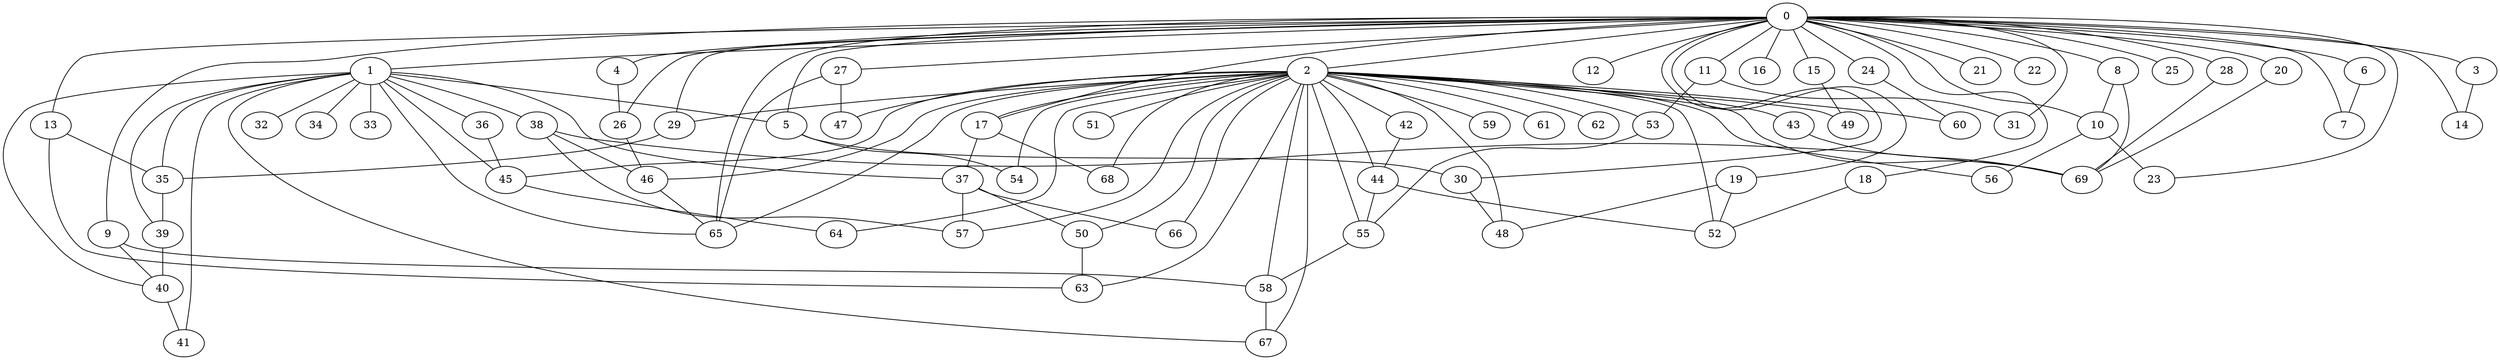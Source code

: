
graph graphname {
    0 -- 1
0 -- 2
0 -- 3
0 -- 4
0 -- 5
0 -- 6
0 -- 7
0 -- 8
0 -- 9
0 -- 10
0 -- 11
0 -- 12
0 -- 13
0 -- 14
0 -- 15
0 -- 16
0 -- 17
0 -- 18
0 -- 19
0 -- 20
0 -- 21
0 -- 22
0 -- 23
0 -- 24
0 -- 25
0 -- 26
0 -- 27
0 -- 28
0 -- 29
0 -- 30
0 -- 31
0 -- 65
1 -- 32
1 -- 34
1 -- 35
1 -- 36
1 -- 37
1 -- 38
1 -- 33
1 -- 40
1 -- 41
1 -- 39
1 -- 5
1 -- 67
1 -- 45
1 -- 65
2 -- 42
2 -- 43
2 -- 44
2 -- 45
2 -- 46
2 -- 47
2 -- 48
2 -- 49
2 -- 50
2 -- 51
2 -- 52
2 -- 53
2 -- 54
2 -- 55
2 -- 56
2 -- 57
2 -- 58
2 -- 59
2 -- 60
2 -- 61
2 -- 62
2 -- 63
2 -- 64
2 -- 65
2 -- 66
2 -- 67
2 -- 68
2 -- 69
2 -- 29
2 -- 17
3 -- 14
4 -- 26
5 -- 54
5 -- 30
6 -- 7
8 -- 10
8 -- 69
9 -- 40
9 -- 58
10 -- 56
10 -- 23
11 -- 31
11 -- 53
13 -- 63
13 -- 35
15 -- 49
17 -- 68
17 -- 37
18 -- 52
19 -- 48
19 -- 52
20 -- 69
24 -- 60
26 -- 46
27 -- 65
27 -- 47
28 -- 69
29 -- 35
30 -- 48
35 -- 39
36 -- 45
37 -- 66
37 -- 50
37 -- 57
38 -- 69
38 -- 46
38 -- 57
39 -- 40
40 -- 41
42 -- 44
43 -- 69
44 -- 52
44 -- 55
45 -- 64
46 -- 65
50 -- 63
53 -- 55
55 -- 58
58 -- 67

}
